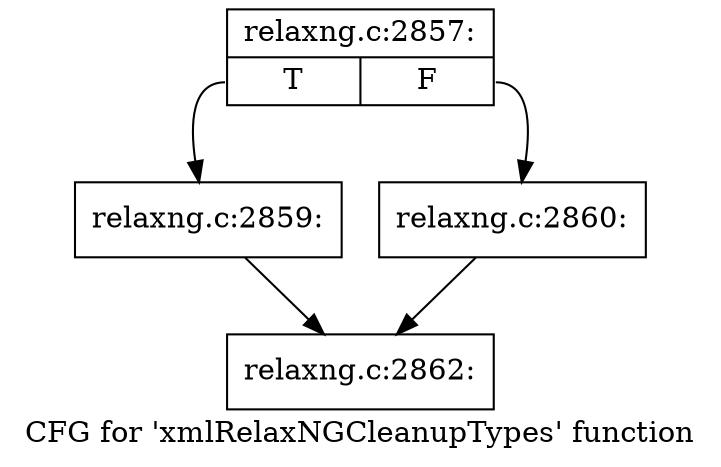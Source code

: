 digraph "CFG for 'xmlRelaxNGCleanupTypes' function" {
	label="CFG for 'xmlRelaxNGCleanupTypes' function";

	Node0x555e9c039730 [shape=record,label="{relaxng.c:2857:|{<s0>T|<s1>F}}"];
	Node0x555e9c039730:s0 -> Node0x555e9c039920;
	Node0x555e9c039730:s1 -> Node0x555e9c039970;
	Node0x555e9c039920 [shape=record,label="{relaxng.c:2859:}"];
	Node0x555e9c039920 -> Node0x555e9c039780;
	Node0x555e9c039970 [shape=record,label="{relaxng.c:2860:}"];
	Node0x555e9c039970 -> Node0x555e9c039780;
	Node0x555e9c039780 [shape=record,label="{relaxng.c:2862:}"];
}

